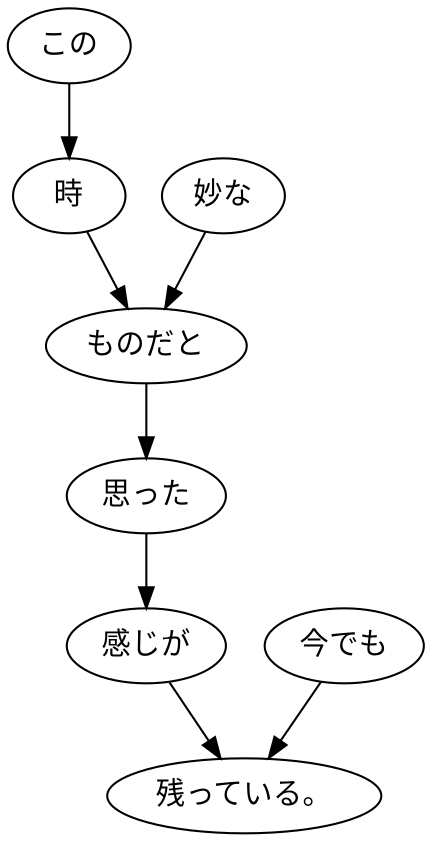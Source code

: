 digraph graph11 {
	node0 [label="この"];
	node1 [label="時"];
	node2 [label="妙な"];
	node3 [label="ものだと"];
	node4 [label="思った"];
	node5 [label="感じが"];
	node6 [label="今でも"];
	node7 [label="残っている。"];
	node0 -> node1;
	node1 -> node3;
	node2 -> node3;
	node3 -> node4;
	node4 -> node5;
	node5 -> node7;
	node6 -> node7;
}
